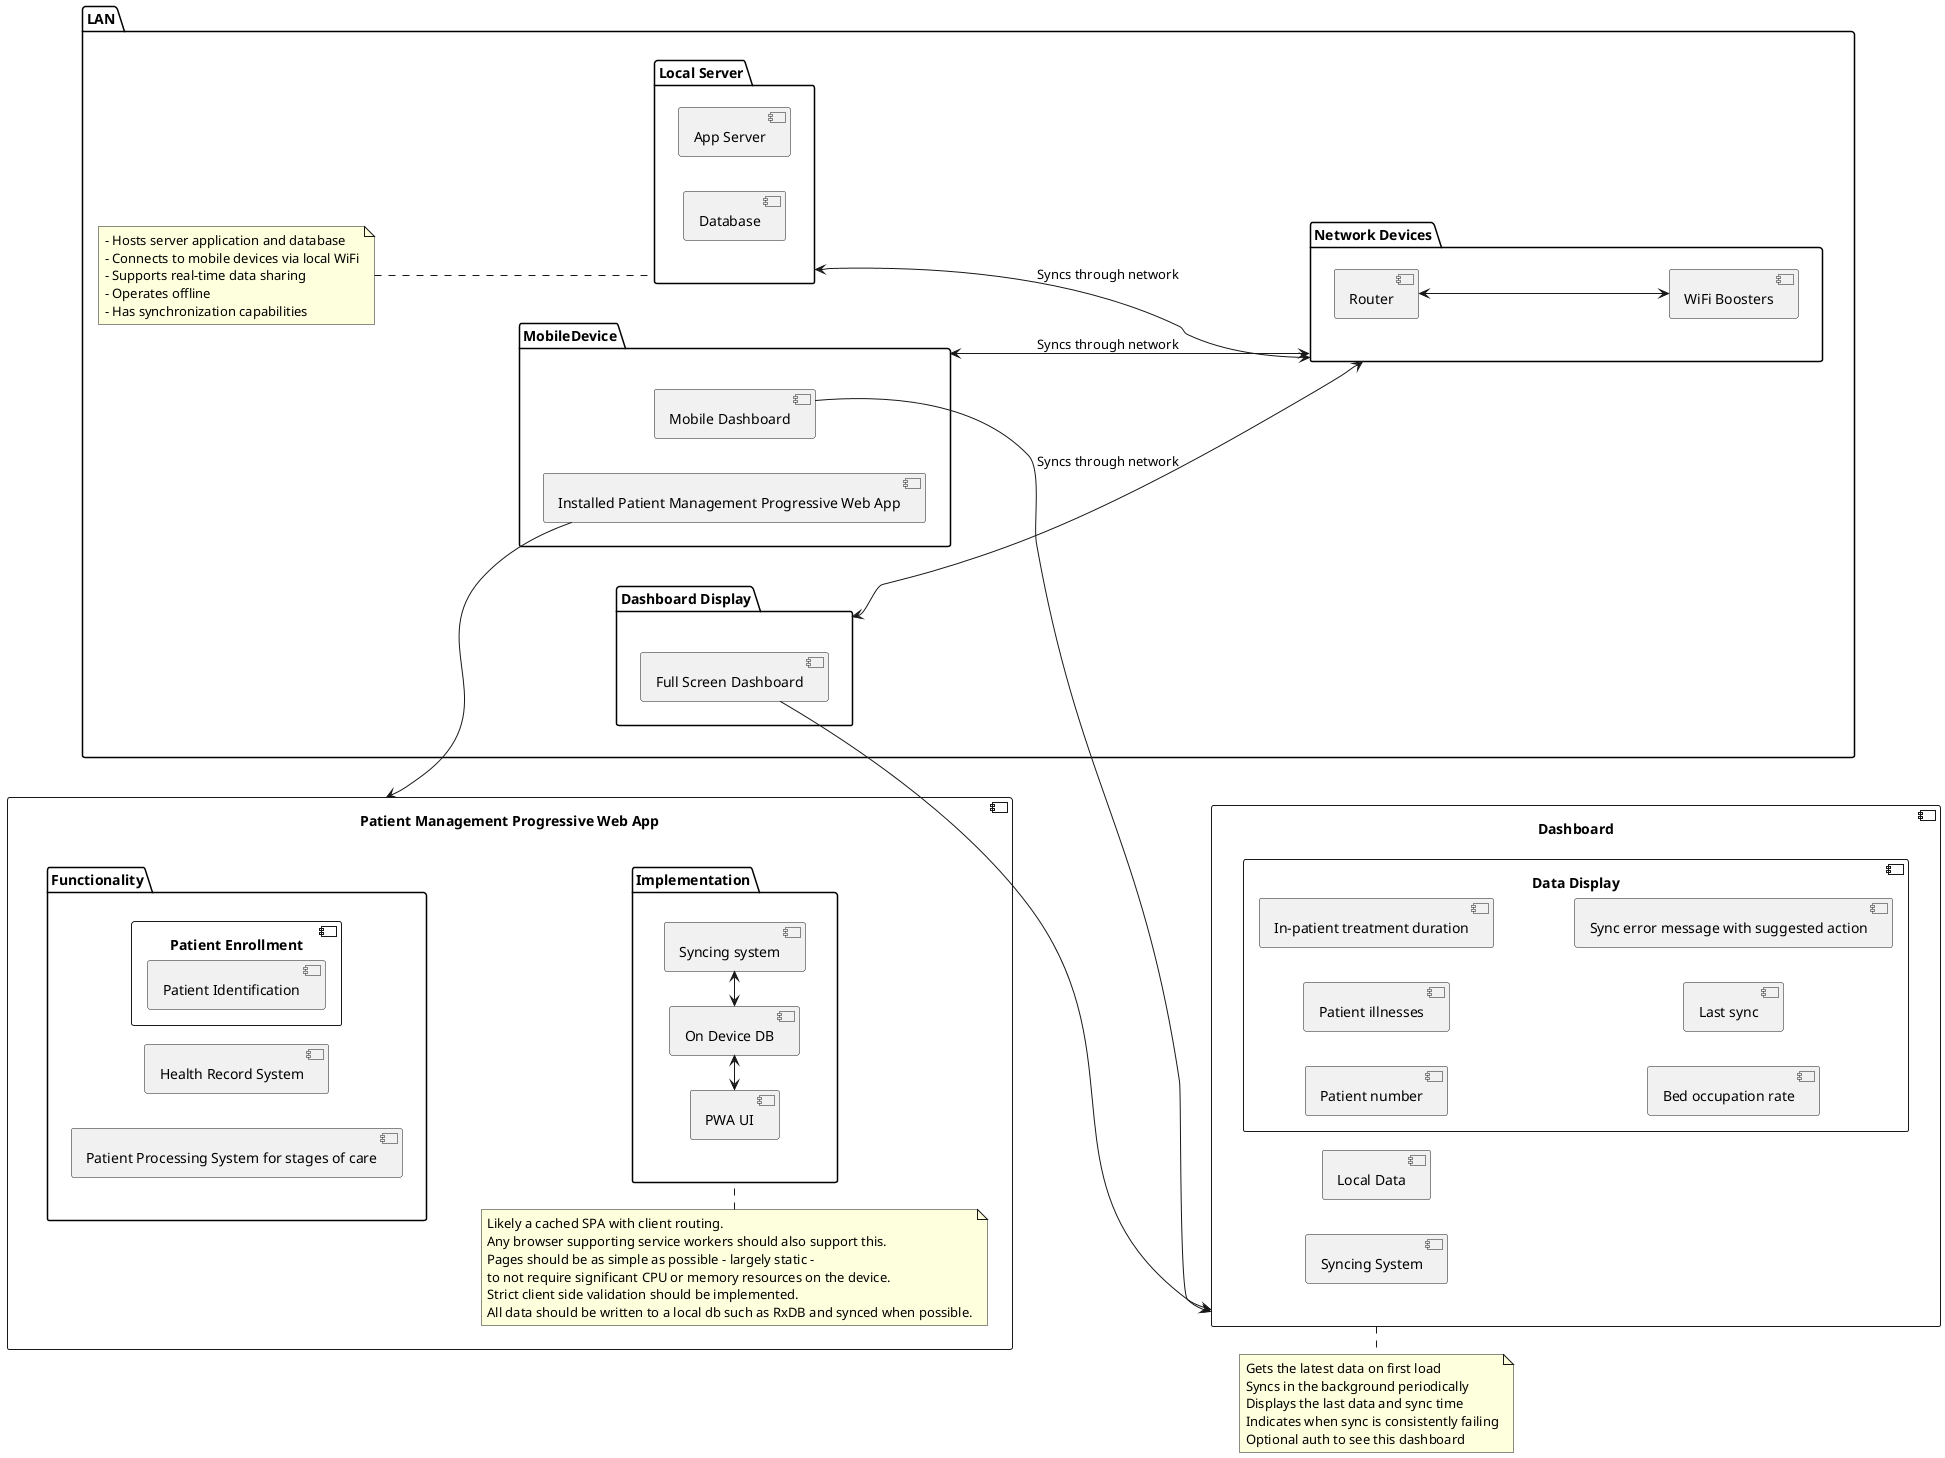 @startuml
left to right direction
skinparam componentStyle uml2
skinparam packagestyle uml2 

together {
  component Dashboard {
    component "Local Data"
    component "Syncing System"
    component "Data Display" {
      component "Patient number"
      component "Patient illnesses"
      component "In-patient treatment duration"
      component "Bed occupation rate"
      component "Last sync"
      component "Sync error message with suggested action"
    }
  }
  note bottom of Dashboard 
    Gets the latest data on first load
    Syncs in the background periodically
    Displays the last data and sync time
    Indicates when sync is consistently failing
    Optional auth to see this dashboard
  end note
}
together {
  package LAN {
    package "Network Devices" as Network {
      component Router
      component "WiFi Boosters" as WiFiBoosters
    }
    package "Local Server" as LocalServer {
      component "App Server"
      component Database
    }
    package MobileDevice {
      component "Mobile Dashboard" as MobileDashboard {
      }
      component "Installed Patient Management Progressive Web App" as InstalledPWA {
      }
    }
    package "Dashboard Display" as DashboardDisplay {
      component "Full Screen Dashboard" as FSDashboard {

      }
    }
    note left of LocalServer
      - Hosts server application and database
      - Connects to mobile devices via local WiFi
      - Supports real-time data sharing
      - Operates offline
      - Has synchronization capabilities
    end note
  }

}

component "Patient Management Progressive Web App" as PWA {
  package Functionality {
    component "Patient Enrollment" {
      component "Patient Identification"
    }
    component "Health Record System"
    component "Patient Processing System for stages of care"
  }
  package Implementation {
    together {
      component "Syncing system" as SyncingSystem
      component "PWA UI" as UI
      component "On Device DB" as OnDeviceDB
    }
  }
  note top of Implementation 
            Likely a cached SPA with client routing.
            Any browser supporting service workers should also support this.
            Pages should be as simple as possible - largely static - 
            to not require significant CPU or memory resources on the device.
            Strict client side validation should be implemented.
            All data should be written to a local db such as RxDB and synced when possible.
  end note
}


Router <--> WiFiBoosters
LocalServer <--> Network: Syncs through network 
MobileDevice <--> Network: Syncs through network 
DashboardDisplay <--> Network: Syncs through network 

Implementation -[hidden]up-> Functionality

FSDashboard -down-> Dashboard
MobileDashboard -down-> Dashboard
InstalledPWA -up-> PWA

UI <-> OnDeviceDB 
OnDeviceDB <-> SyncingSystem


@enduml
